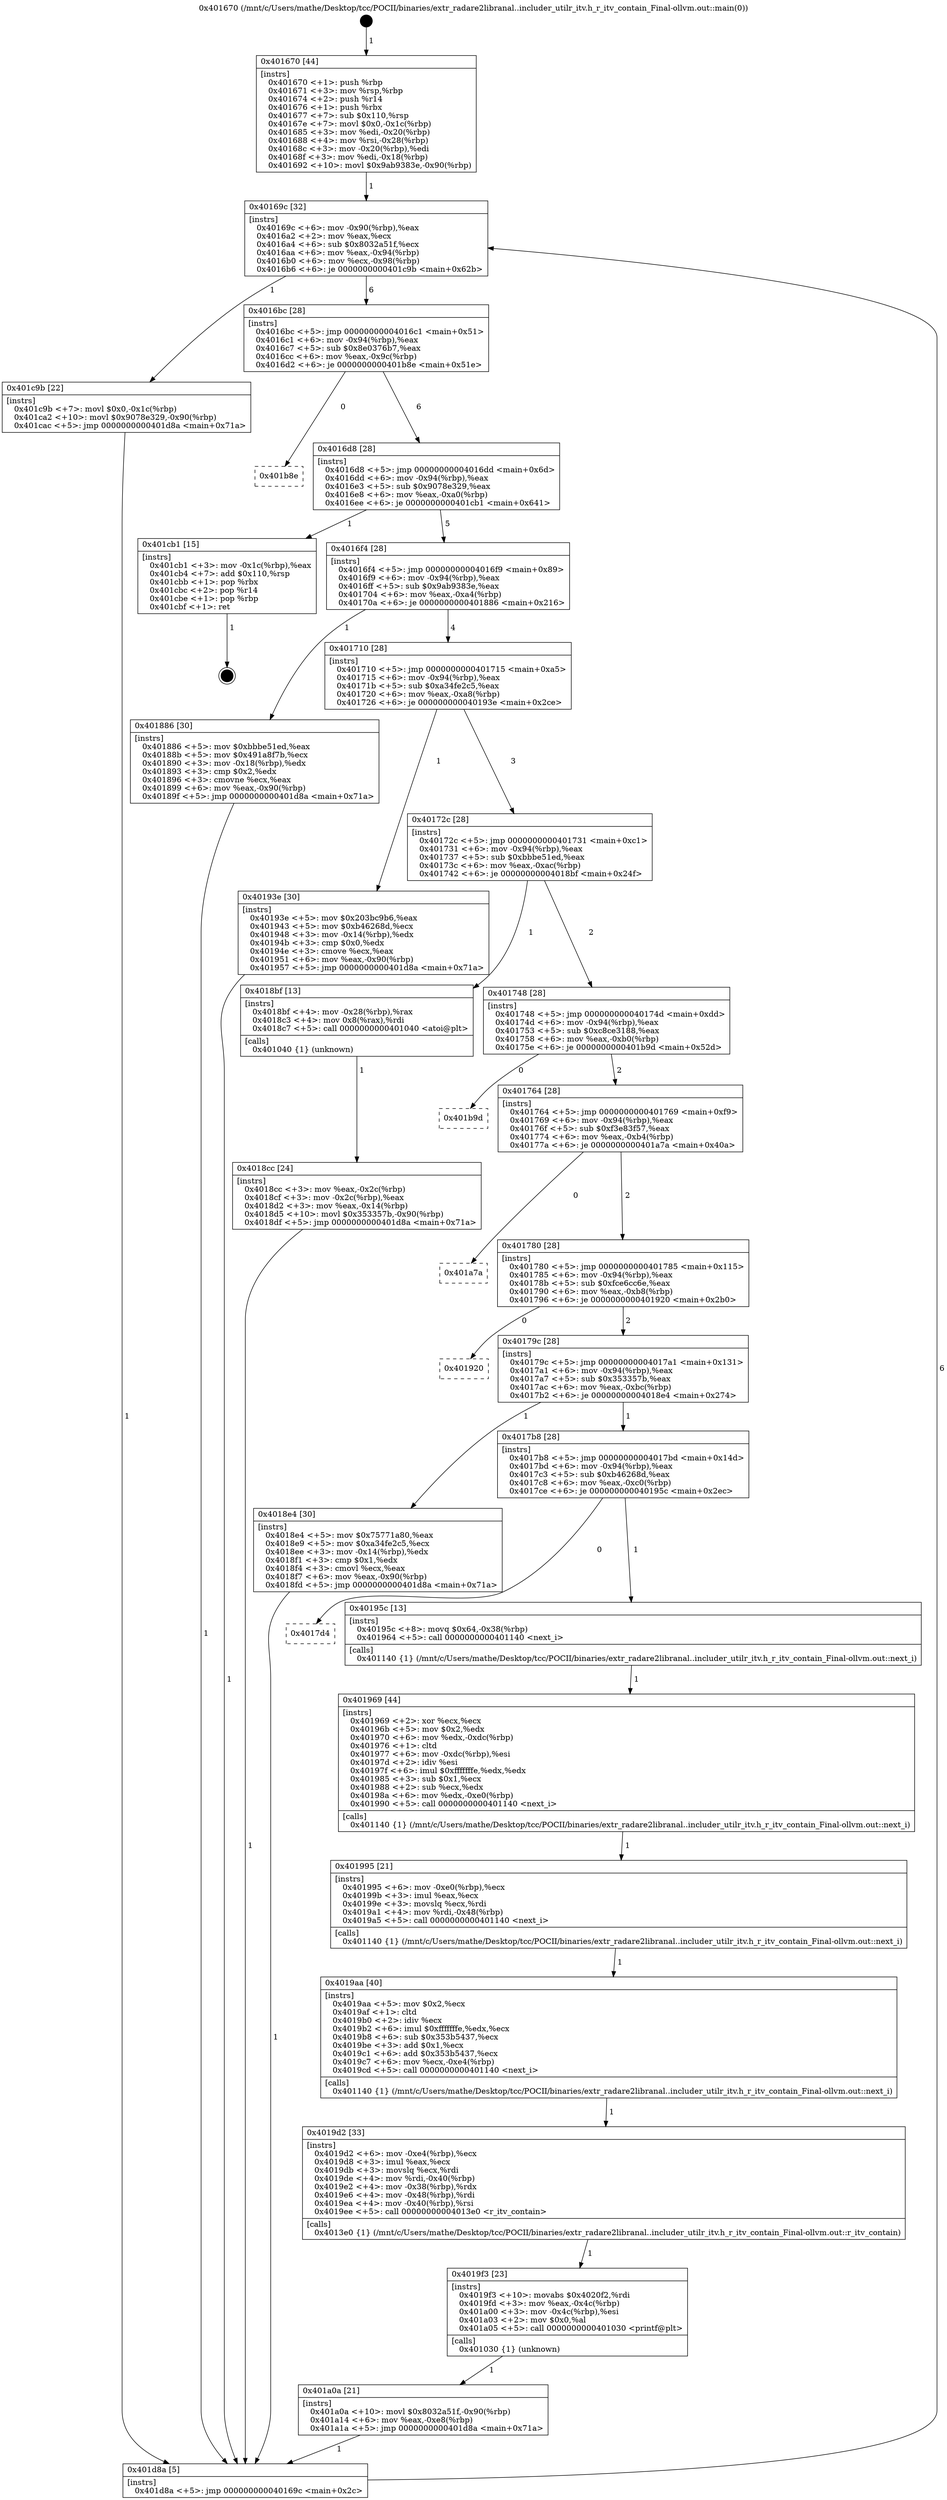 digraph "0x401670" {
  label = "0x401670 (/mnt/c/Users/mathe/Desktop/tcc/POCII/binaries/extr_radare2libranal..includer_utilr_itv.h_r_itv_contain_Final-ollvm.out::main(0))"
  labelloc = "t"
  node[shape=record]

  Entry [label="",width=0.3,height=0.3,shape=circle,fillcolor=black,style=filled]
  "0x40169c" [label="{
     0x40169c [32]\l
     | [instrs]\l
     &nbsp;&nbsp;0x40169c \<+6\>: mov -0x90(%rbp),%eax\l
     &nbsp;&nbsp;0x4016a2 \<+2\>: mov %eax,%ecx\l
     &nbsp;&nbsp;0x4016a4 \<+6\>: sub $0x8032a51f,%ecx\l
     &nbsp;&nbsp;0x4016aa \<+6\>: mov %eax,-0x94(%rbp)\l
     &nbsp;&nbsp;0x4016b0 \<+6\>: mov %ecx,-0x98(%rbp)\l
     &nbsp;&nbsp;0x4016b6 \<+6\>: je 0000000000401c9b \<main+0x62b\>\l
  }"]
  "0x401c9b" [label="{
     0x401c9b [22]\l
     | [instrs]\l
     &nbsp;&nbsp;0x401c9b \<+7\>: movl $0x0,-0x1c(%rbp)\l
     &nbsp;&nbsp;0x401ca2 \<+10\>: movl $0x9078e329,-0x90(%rbp)\l
     &nbsp;&nbsp;0x401cac \<+5\>: jmp 0000000000401d8a \<main+0x71a\>\l
  }"]
  "0x4016bc" [label="{
     0x4016bc [28]\l
     | [instrs]\l
     &nbsp;&nbsp;0x4016bc \<+5\>: jmp 00000000004016c1 \<main+0x51\>\l
     &nbsp;&nbsp;0x4016c1 \<+6\>: mov -0x94(%rbp),%eax\l
     &nbsp;&nbsp;0x4016c7 \<+5\>: sub $0x8e0376b7,%eax\l
     &nbsp;&nbsp;0x4016cc \<+6\>: mov %eax,-0x9c(%rbp)\l
     &nbsp;&nbsp;0x4016d2 \<+6\>: je 0000000000401b8e \<main+0x51e\>\l
  }"]
  Exit [label="",width=0.3,height=0.3,shape=circle,fillcolor=black,style=filled,peripheries=2]
  "0x401b8e" [label="{
     0x401b8e\l
  }", style=dashed]
  "0x4016d8" [label="{
     0x4016d8 [28]\l
     | [instrs]\l
     &nbsp;&nbsp;0x4016d8 \<+5\>: jmp 00000000004016dd \<main+0x6d\>\l
     &nbsp;&nbsp;0x4016dd \<+6\>: mov -0x94(%rbp),%eax\l
     &nbsp;&nbsp;0x4016e3 \<+5\>: sub $0x9078e329,%eax\l
     &nbsp;&nbsp;0x4016e8 \<+6\>: mov %eax,-0xa0(%rbp)\l
     &nbsp;&nbsp;0x4016ee \<+6\>: je 0000000000401cb1 \<main+0x641\>\l
  }"]
  "0x401a0a" [label="{
     0x401a0a [21]\l
     | [instrs]\l
     &nbsp;&nbsp;0x401a0a \<+10\>: movl $0x8032a51f,-0x90(%rbp)\l
     &nbsp;&nbsp;0x401a14 \<+6\>: mov %eax,-0xe8(%rbp)\l
     &nbsp;&nbsp;0x401a1a \<+5\>: jmp 0000000000401d8a \<main+0x71a\>\l
  }"]
  "0x401cb1" [label="{
     0x401cb1 [15]\l
     | [instrs]\l
     &nbsp;&nbsp;0x401cb1 \<+3\>: mov -0x1c(%rbp),%eax\l
     &nbsp;&nbsp;0x401cb4 \<+7\>: add $0x110,%rsp\l
     &nbsp;&nbsp;0x401cbb \<+1\>: pop %rbx\l
     &nbsp;&nbsp;0x401cbc \<+2\>: pop %r14\l
     &nbsp;&nbsp;0x401cbe \<+1\>: pop %rbp\l
     &nbsp;&nbsp;0x401cbf \<+1\>: ret\l
  }"]
  "0x4016f4" [label="{
     0x4016f4 [28]\l
     | [instrs]\l
     &nbsp;&nbsp;0x4016f4 \<+5\>: jmp 00000000004016f9 \<main+0x89\>\l
     &nbsp;&nbsp;0x4016f9 \<+6\>: mov -0x94(%rbp),%eax\l
     &nbsp;&nbsp;0x4016ff \<+5\>: sub $0x9ab9383e,%eax\l
     &nbsp;&nbsp;0x401704 \<+6\>: mov %eax,-0xa4(%rbp)\l
     &nbsp;&nbsp;0x40170a \<+6\>: je 0000000000401886 \<main+0x216\>\l
  }"]
  "0x4019f3" [label="{
     0x4019f3 [23]\l
     | [instrs]\l
     &nbsp;&nbsp;0x4019f3 \<+10\>: movabs $0x4020f2,%rdi\l
     &nbsp;&nbsp;0x4019fd \<+3\>: mov %eax,-0x4c(%rbp)\l
     &nbsp;&nbsp;0x401a00 \<+3\>: mov -0x4c(%rbp),%esi\l
     &nbsp;&nbsp;0x401a03 \<+2\>: mov $0x0,%al\l
     &nbsp;&nbsp;0x401a05 \<+5\>: call 0000000000401030 \<printf@plt\>\l
     | [calls]\l
     &nbsp;&nbsp;0x401030 \{1\} (unknown)\l
  }"]
  "0x401886" [label="{
     0x401886 [30]\l
     | [instrs]\l
     &nbsp;&nbsp;0x401886 \<+5\>: mov $0xbbbe51ed,%eax\l
     &nbsp;&nbsp;0x40188b \<+5\>: mov $0x491a8f7b,%ecx\l
     &nbsp;&nbsp;0x401890 \<+3\>: mov -0x18(%rbp),%edx\l
     &nbsp;&nbsp;0x401893 \<+3\>: cmp $0x2,%edx\l
     &nbsp;&nbsp;0x401896 \<+3\>: cmovne %ecx,%eax\l
     &nbsp;&nbsp;0x401899 \<+6\>: mov %eax,-0x90(%rbp)\l
     &nbsp;&nbsp;0x40189f \<+5\>: jmp 0000000000401d8a \<main+0x71a\>\l
  }"]
  "0x401710" [label="{
     0x401710 [28]\l
     | [instrs]\l
     &nbsp;&nbsp;0x401710 \<+5\>: jmp 0000000000401715 \<main+0xa5\>\l
     &nbsp;&nbsp;0x401715 \<+6\>: mov -0x94(%rbp),%eax\l
     &nbsp;&nbsp;0x40171b \<+5\>: sub $0xa34fe2c5,%eax\l
     &nbsp;&nbsp;0x401720 \<+6\>: mov %eax,-0xa8(%rbp)\l
     &nbsp;&nbsp;0x401726 \<+6\>: je 000000000040193e \<main+0x2ce\>\l
  }"]
  "0x401d8a" [label="{
     0x401d8a [5]\l
     | [instrs]\l
     &nbsp;&nbsp;0x401d8a \<+5\>: jmp 000000000040169c \<main+0x2c\>\l
  }"]
  "0x401670" [label="{
     0x401670 [44]\l
     | [instrs]\l
     &nbsp;&nbsp;0x401670 \<+1\>: push %rbp\l
     &nbsp;&nbsp;0x401671 \<+3\>: mov %rsp,%rbp\l
     &nbsp;&nbsp;0x401674 \<+2\>: push %r14\l
     &nbsp;&nbsp;0x401676 \<+1\>: push %rbx\l
     &nbsp;&nbsp;0x401677 \<+7\>: sub $0x110,%rsp\l
     &nbsp;&nbsp;0x40167e \<+7\>: movl $0x0,-0x1c(%rbp)\l
     &nbsp;&nbsp;0x401685 \<+3\>: mov %edi,-0x20(%rbp)\l
     &nbsp;&nbsp;0x401688 \<+4\>: mov %rsi,-0x28(%rbp)\l
     &nbsp;&nbsp;0x40168c \<+3\>: mov -0x20(%rbp),%edi\l
     &nbsp;&nbsp;0x40168f \<+3\>: mov %edi,-0x18(%rbp)\l
     &nbsp;&nbsp;0x401692 \<+10\>: movl $0x9ab9383e,-0x90(%rbp)\l
  }"]
  "0x4019d2" [label="{
     0x4019d2 [33]\l
     | [instrs]\l
     &nbsp;&nbsp;0x4019d2 \<+6\>: mov -0xe4(%rbp),%ecx\l
     &nbsp;&nbsp;0x4019d8 \<+3\>: imul %eax,%ecx\l
     &nbsp;&nbsp;0x4019db \<+3\>: movslq %ecx,%rdi\l
     &nbsp;&nbsp;0x4019de \<+4\>: mov %rdi,-0x40(%rbp)\l
     &nbsp;&nbsp;0x4019e2 \<+4\>: mov -0x38(%rbp),%rdx\l
     &nbsp;&nbsp;0x4019e6 \<+4\>: mov -0x48(%rbp),%rdi\l
     &nbsp;&nbsp;0x4019ea \<+4\>: mov -0x40(%rbp),%rsi\l
     &nbsp;&nbsp;0x4019ee \<+5\>: call 00000000004013e0 \<r_itv_contain\>\l
     | [calls]\l
     &nbsp;&nbsp;0x4013e0 \{1\} (/mnt/c/Users/mathe/Desktop/tcc/POCII/binaries/extr_radare2libranal..includer_utilr_itv.h_r_itv_contain_Final-ollvm.out::r_itv_contain)\l
  }"]
  "0x40193e" [label="{
     0x40193e [30]\l
     | [instrs]\l
     &nbsp;&nbsp;0x40193e \<+5\>: mov $0x203bc9b6,%eax\l
     &nbsp;&nbsp;0x401943 \<+5\>: mov $0xb46268d,%ecx\l
     &nbsp;&nbsp;0x401948 \<+3\>: mov -0x14(%rbp),%edx\l
     &nbsp;&nbsp;0x40194b \<+3\>: cmp $0x0,%edx\l
     &nbsp;&nbsp;0x40194e \<+3\>: cmove %ecx,%eax\l
     &nbsp;&nbsp;0x401951 \<+6\>: mov %eax,-0x90(%rbp)\l
     &nbsp;&nbsp;0x401957 \<+5\>: jmp 0000000000401d8a \<main+0x71a\>\l
  }"]
  "0x40172c" [label="{
     0x40172c [28]\l
     | [instrs]\l
     &nbsp;&nbsp;0x40172c \<+5\>: jmp 0000000000401731 \<main+0xc1\>\l
     &nbsp;&nbsp;0x401731 \<+6\>: mov -0x94(%rbp),%eax\l
     &nbsp;&nbsp;0x401737 \<+5\>: sub $0xbbbe51ed,%eax\l
     &nbsp;&nbsp;0x40173c \<+6\>: mov %eax,-0xac(%rbp)\l
     &nbsp;&nbsp;0x401742 \<+6\>: je 00000000004018bf \<main+0x24f\>\l
  }"]
  "0x4019aa" [label="{
     0x4019aa [40]\l
     | [instrs]\l
     &nbsp;&nbsp;0x4019aa \<+5\>: mov $0x2,%ecx\l
     &nbsp;&nbsp;0x4019af \<+1\>: cltd\l
     &nbsp;&nbsp;0x4019b0 \<+2\>: idiv %ecx\l
     &nbsp;&nbsp;0x4019b2 \<+6\>: imul $0xfffffffe,%edx,%ecx\l
     &nbsp;&nbsp;0x4019b8 \<+6\>: sub $0x353b5437,%ecx\l
     &nbsp;&nbsp;0x4019be \<+3\>: add $0x1,%ecx\l
     &nbsp;&nbsp;0x4019c1 \<+6\>: add $0x353b5437,%ecx\l
     &nbsp;&nbsp;0x4019c7 \<+6\>: mov %ecx,-0xe4(%rbp)\l
     &nbsp;&nbsp;0x4019cd \<+5\>: call 0000000000401140 \<next_i\>\l
     | [calls]\l
     &nbsp;&nbsp;0x401140 \{1\} (/mnt/c/Users/mathe/Desktop/tcc/POCII/binaries/extr_radare2libranal..includer_utilr_itv.h_r_itv_contain_Final-ollvm.out::next_i)\l
  }"]
  "0x4018bf" [label="{
     0x4018bf [13]\l
     | [instrs]\l
     &nbsp;&nbsp;0x4018bf \<+4\>: mov -0x28(%rbp),%rax\l
     &nbsp;&nbsp;0x4018c3 \<+4\>: mov 0x8(%rax),%rdi\l
     &nbsp;&nbsp;0x4018c7 \<+5\>: call 0000000000401040 \<atoi@plt\>\l
     | [calls]\l
     &nbsp;&nbsp;0x401040 \{1\} (unknown)\l
  }"]
  "0x401748" [label="{
     0x401748 [28]\l
     | [instrs]\l
     &nbsp;&nbsp;0x401748 \<+5\>: jmp 000000000040174d \<main+0xdd\>\l
     &nbsp;&nbsp;0x40174d \<+6\>: mov -0x94(%rbp),%eax\l
     &nbsp;&nbsp;0x401753 \<+5\>: sub $0xc8ce3188,%eax\l
     &nbsp;&nbsp;0x401758 \<+6\>: mov %eax,-0xb0(%rbp)\l
     &nbsp;&nbsp;0x40175e \<+6\>: je 0000000000401b9d \<main+0x52d\>\l
  }"]
  "0x4018cc" [label="{
     0x4018cc [24]\l
     | [instrs]\l
     &nbsp;&nbsp;0x4018cc \<+3\>: mov %eax,-0x2c(%rbp)\l
     &nbsp;&nbsp;0x4018cf \<+3\>: mov -0x2c(%rbp),%eax\l
     &nbsp;&nbsp;0x4018d2 \<+3\>: mov %eax,-0x14(%rbp)\l
     &nbsp;&nbsp;0x4018d5 \<+10\>: movl $0x353357b,-0x90(%rbp)\l
     &nbsp;&nbsp;0x4018df \<+5\>: jmp 0000000000401d8a \<main+0x71a\>\l
  }"]
  "0x401995" [label="{
     0x401995 [21]\l
     | [instrs]\l
     &nbsp;&nbsp;0x401995 \<+6\>: mov -0xe0(%rbp),%ecx\l
     &nbsp;&nbsp;0x40199b \<+3\>: imul %eax,%ecx\l
     &nbsp;&nbsp;0x40199e \<+3\>: movslq %ecx,%rdi\l
     &nbsp;&nbsp;0x4019a1 \<+4\>: mov %rdi,-0x48(%rbp)\l
     &nbsp;&nbsp;0x4019a5 \<+5\>: call 0000000000401140 \<next_i\>\l
     | [calls]\l
     &nbsp;&nbsp;0x401140 \{1\} (/mnt/c/Users/mathe/Desktop/tcc/POCII/binaries/extr_radare2libranal..includer_utilr_itv.h_r_itv_contain_Final-ollvm.out::next_i)\l
  }"]
  "0x401b9d" [label="{
     0x401b9d\l
  }", style=dashed]
  "0x401764" [label="{
     0x401764 [28]\l
     | [instrs]\l
     &nbsp;&nbsp;0x401764 \<+5\>: jmp 0000000000401769 \<main+0xf9\>\l
     &nbsp;&nbsp;0x401769 \<+6\>: mov -0x94(%rbp),%eax\l
     &nbsp;&nbsp;0x40176f \<+5\>: sub $0xf3e83f57,%eax\l
     &nbsp;&nbsp;0x401774 \<+6\>: mov %eax,-0xb4(%rbp)\l
     &nbsp;&nbsp;0x40177a \<+6\>: je 0000000000401a7a \<main+0x40a\>\l
  }"]
  "0x401969" [label="{
     0x401969 [44]\l
     | [instrs]\l
     &nbsp;&nbsp;0x401969 \<+2\>: xor %ecx,%ecx\l
     &nbsp;&nbsp;0x40196b \<+5\>: mov $0x2,%edx\l
     &nbsp;&nbsp;0x401970 \<+6\>: mov %edx,-0xdc(%rbp)\l
     &nbsp;&nbsp;0x401976 \<+1\>: cltd\l
     &nbsp;&nbsp;0x401977 \<+6\>: mov -0xdc(%rbp),%esi\l
     &nbsp;&nbsp;0x40197d \<+2\>: idiv %esi\l
     &nbsp;&nbsp;0x40197f \<+6\>: imul $0xfffffffe,%edx,%edx\l
     &nbsp;&nbsp;0x401985 \<+3\>: sub $0x1,%ecx\l
     &nbsp;&nbsp;0x401988 \<+2\>: sub %ecx,%edx\l
     &nbsp;&nbsp;0x40198a \<+6\>: mov %edx,-0xe0(%rbp)\l
     &nbsp;&nbsp;0x401990 \<+5\>: call 0000000000401140 \<next_i\>\l
     | [calls]\l
     &nbsp;&nbsp;0x401140 \{1\} (/mnt/c/Users/mathe/Desktop/tcc/POCII/binaries/extr_radare2libranal..includer_utilr_itv.h_r_itv_contain_Final-ollvm.out::next_i)\l
  }"]
  "0x401a7a" [label="{
     0x401a7a\l
  }", style=dashed]
  "0x401780" [label="{
     0x401780 [28]\l
     | [instrs]\l
     &nbsp;&nbsp;0x401780 \<+5\>: jmp 0000000000401785 \<main+0x115\>\l
     &nbsp;&nbsp;0x401785 \<+6\>: mov -0x94(%rbp),%eax\l
     &nbsp;&nbsp;0x40178b \<+5\>: sub $0xfce6cc6e,%eax\l
     &nbsp;&nbsp;0x401790 \<+6\>: mov %eax,-0xb8(%rbp)\l
     &nbsp;&nbsp;0x401796 \<+6\>: je 0000000000401920 \<main+0x2b0\>\l
  }"]
  "0x4017d4" [label="{
     0x4017d4\l
  }", style=dashed]
  "0x401920" [label="{
     0x401920\l
  }", style=dashed]
  "0x40179c" [label="{
     0x40179c [28]\l
     | [instrs]\l
     &nbsp;&nbsp;0x40179c \<+5\>: jmp 00000000004017a1 \<main+0x131\>\l
     &nbsp;&nbsp;0x4017a1 \<+6\>: mov -0x94(%rbp),%eax\l
     &nbsp;&nbsp;0x4017a7 \<+5\>: sub $0x353357b,%eax\l
     &nbsp;&nbsp;0x4017ac \<+6\>: mov %eax,-0xbc(%rbp)\l
     &nbsp;&nbsp;0x4017b2 \<+6\>: je 00000000004018e4 \<main+0x274\>\l
  }"]
  "0x40195c" [label="{
     0x40195c [13]\l
     | [instrs]\l
     &nbsp;&nbsp;0x40195c \<+8\>: movq $0x64,-0x38(%rbp)\l
     &nbsp;&nbsp;0x401964 \<+5\>: call 0000000000401140 \<next_i\>\l
     | [calls]\l
     &nbsp;&nbsp;0x401140 \{1\} (/mnt/c/Users/mathe/Desktop/tcc/POCII/binaries/extr_radare2libranal..includer_utilr_itv.h_r_itv_contain_Final-ollvm.out::next_i)\l
  }"]
  "0x4018e4" [label="{
     0x4018e4 [30]\l
     | [instrs]\l
     &nbsp;&nbsp;0x4018e4 \<+5\>: mov $0x75771a80,%eax\l
     &nbsp;&nbsp;0x4018e9 \<+5\>: mov $0xa34fe2c5,%ecx\l
     &nbsp;&nbsp;0x4018ee \<+3\>: mov -0x14(%rbp),%edx\l
     &nbsp;&nbsp;0x4018f1 \<+3\>: cmp $0x1,%edx\l
     &nbsp;&nbsp;0x4018f4 \<+3\>: cmovl %ecx,%eax\l
     &nbsp;&nbsp;0x4018f7 \<+6\>: mov %eax,-0x90(%rbp)\l
     &nbsp;&nbsp;0x4018fd \<+5\>: jmp 0000000000401d8a \<main+0x71a\>\l
  }"]
  "0x4017b8" [label="{
     0x4017b8 [28]\l
     | [instrs]\l
     &nbsp;&nbsp;0x4017b8 \<+5\>: jmp 00000000004017bd \<main+0x14d\>\l
     &nbsp;&nbsp;0x4017bd \<+6\>: mov -0x94(%rbp),%eax\l
     &nbsp;&nbsp;0x4017c3 \<+5\>: sub $0xb46268d,%eax\l
     &nbsp;&nbsp;0x4017c8 \<+6\>: mov %eax,-0xc0(%rbp)\l
     &nbsp;&nbsp;0x4017ce \<+6\>: je 000000000040195c \<main+0x2ec\>\l
  }"]
  Entry -> "0x401670" [label=" 1"]
  "0x40169c" -> "0x401c9b" [label=" 1"]
  "0x40169c" -> "0x4016bc" [label=" 6"]
  "0x401cb1" -> Exit [label=" 1"]
  "0x4016bc" -> "0x401b8e" [label=" 0"]
  "0x4016bc" -> "0x4016d8" [label=" 6"]
  "0x401c9b" -> "0x401d8a" [label=" 1"]
  "0x4016d8" -> "0x401cb1" [label=" 1"]
  "0x4016d8" -> "0x4016f4" [label=" 5"]
  "0x401a0a" -> "0x401d8a" [label=" 1"]
  "0x4016f4" -> "0x401886" [label=" 1"]
  "0x4016f4" -> "0x401710" [label=" 4"]
  "0x401886" -> "0x401d8a" [label=" 1"]
  "0x401670" -> "0x40169c" [label=" 1"]
  "0x401d8a" -> "0x40169c" [label=" 6"]
  "0x4019f3" -> "0x401a0a" [label=" 1"]
  "0x401710" -> "0x40193e" [label=" 1"]
  "0x401710" -> "0x40172c" [label=" 3"]
  "0x4019d2" -> "0x4019f3" [label=" 1"]
  "0x40172c" -> "0x4018bf" [label=" 1"]
  "0x40172c" -> "0x401748" [label=" 2"]
  "0x4018bf" -> "0x4018cc" [label=" 1"]
  "0x4018cc" -> "0x401d8a" [label=" 1"]
  "0x4019aa" -> "0x4019d2" [label=" 1"]
  "0x401748" -> "0x401b9d" [label=" 0"]
  "0x401748" -> "0x401764" [label=" 2"]
  "0x401995" -> "0x4019aa" [label=" 1"]
  "0x401764" -> "0x401a7a" [label=" 0"]
  "0x401764" -> "0x401780" [label=" 2"]
  "0x401969" -> "0x401995" [label=" 1"]
  "0x401780" -> "0x401920" [label=" 0"]
  "0x401780" -> "0x40179c" [label=" 2"]
  "0x40195c" -> "0x401969" [label=" 1"]
  "0x40179c" -> "0x4018e4" [label=" 1"]
  "0x40179c" -> "0x4017b8" [label=" 1"]
  "0x4018e4" -> "0x401d8a" [label=" 1"]
  "0x40193e" -> "0x401d8a" [label=" 1"]
  "0x4017b8" -> "0x4017d4" [label=" 0"]
  "0x4017b8" -> "0x40195c" [label=" 1"]
}
